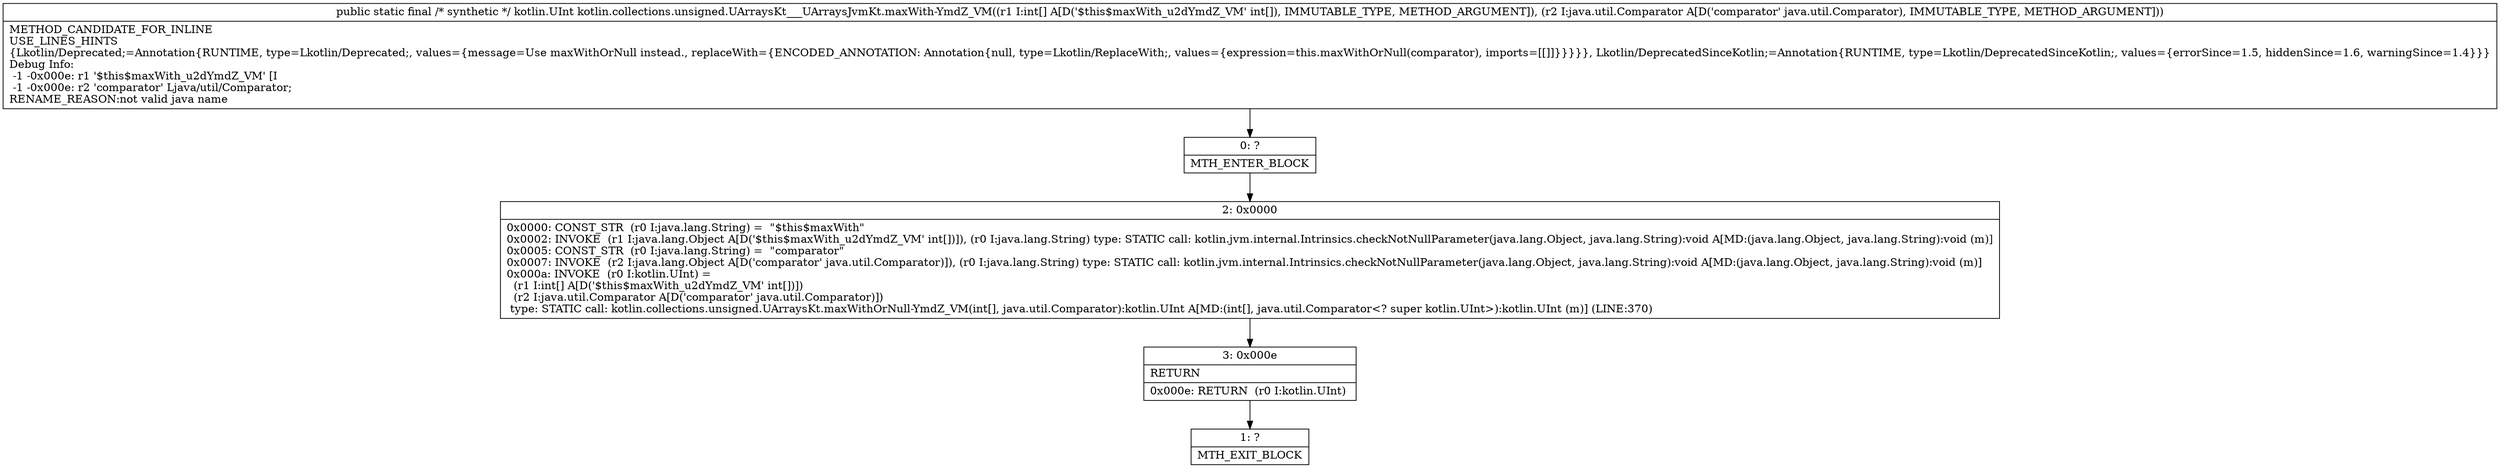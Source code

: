 digraph "CFG forkotlin.collections.unsigned.UArraysKt___UArraysJvmKt.maxWith\-YmdZ_VM([ILjava\/util\/Comparator;)Lkotlin\/UInt;" {
Node_0 [shape=record,label="{0\:\ ?|MTH_ENTER_BLOCK\l}"];
Node_2 [shape=record,label="{2\:\ 0x0000|0x0000: CONST_STR  (r0 I:java.lang.String) =  \"$this$maxWith\" \l0x0002: INVOKE  (r1 I:java.lang.Object A[D('$this$maxWith_u2dYmdZ_VM' int[])]), (r0 I:java.lang.String) type: STATIC call: kotlin.jvm.internal.Intrinsics.checkNotNullParameter(java.lang.Object, java.lang.String):void A[MD:(java.lang.Object, java.lang.String):void (m)]\l0x0005: CONST_STR  (r0 I:java.lang.String) =  \"comparator\" \l0x0007: INVOKE  (r2 I:java.lang.Object A[D('comparator' java.util.Comparator)]), (r0 I:java.lang.String) type: STATIC call: kotlin.jvm.internal.Intrinsics.checkNotNullParameter(java.lang.Object, java.lang.String):void A[MD:(java.lang.Object, java.lang.String):void (m)]\l0x000a: INVOKE  (r0 I:kotlin.UInt) = \l  (r1 I:int[] A[D('$this$maxWith_u2dYmdZ_VM' int[])])\l  (r2 I:java.util.Comparator A[D('comparator' java.util.Comparator)])\l type: STATIC call: kotlin.collections.unsigned.UArraysKt.maxWithOrNull\-YmdZ_VM(int[], java.util.Comparator):kotlin.UInt A[MD:(int[], java.util.Comparator\<? super kotlin.UInt\>):kotlin.UInt (m)] (LINE:370)\l}"];
Node_3 [shape=record,label="{3\:\ 0x000e|RETURN\l|0x000e: RETURN  (r0 I:kotlin.UInt) \l}"];
Node_1 [shape=record,label="{1\:\ ?|MTH_EXIT_BLOCK\l}"];
MethodNode[shape=record,label="{public static final \/* synthetic *\/ kotlin.UInt kotlin.collections.unsigned.UArraysKt___UArraysJvmKt.maxWith\-YmdZ_VM((r1 I:int[] A[D('$this$maxWith_u2dYmdZ_VM' int[]), IMMUTABLE_TYPE, METHOD_ARGUMENT]), (r2 I:java.util.Comparator A[D('comparator' java.util.Comparator), IMMUTABLE_TYPE, METHOD_ARGUMENT]))  | METHOD_CANDIDATE_FOR_INLINE\lUSE_LINES_HINTS\l\{Lkotlin\/Deprecated;=Annotation\{RUNTIME, type=Lkotlin\/Deprecated;, values=\{message=Use maxWithOrNull instead., replaceWith=\{ENCODED_ANNOTATION: Annotation\{null, type=Lkotlin\/ReplaceWith;, values=\{expression=this.maxWithOrNull(comparator), imports=[[]]\}\}\}\}\}, Lkotlin\/DeprecatedSinceKotlin;=Annotation\{RUNTIME, type=Lkotlin\/DeprecatedSinceKotlin;, values=\{errorSince=1.5, hiddenSince=1.6, warningSince=1.4\}\}\}\lDebug Info:\l  \-1 \-0x000e: r1 '$this$maxWith_u2dYmdZ_VM' [I\l  \-1 \-0x000e: r2 'comparator' Ljava\/util\/Comparator;\lRENAME_REASON:not valid java name\l}"];
MethodNode -> Node_0;Node_0 -> Node_2;
Node_2 -> Node_3;
Node_3 -> Node_1;
}

